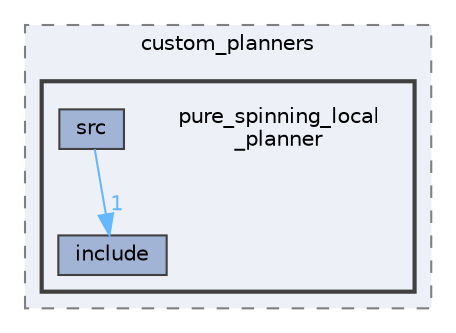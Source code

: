 digraph "smacc_client_library/move_base_z_client/custom_planners/pure_spinning_local_planner"
{
 // LATEX_PDF_SIZE
  bgcolor="transparent";
  edge [fontname=Helvetica,fontsize=10,labelfontname=Helvetica,labelfontsize=10];
  node [fontname=Helvetica,fontsize=10,shape=box,height=0.2,width=0.4];
  compound=true
  subgraph clusterdir_8ba2e1426875503dad5af6dc9dcb61f3 {
    graph [ bgcolor="#edf0f7", pencolor="grey50", label="custom_planners", fontname=Helvetica,fontsize=10 style="filled,dashed", URL="dir_8ba2e1426875503dad5af6dc9dcb61f3.html",tooltip=""]
  subgraph clusterdir_596fd071a9570f70d8abf49f7577b040 {
    graph [ bgcolor="#edf0f7", pencolor="grey25", label="", fontname=Helvetica,fontsize=10 style="filled,bold", URL="dir_596fd071a9570f70d8abf49f7577b040.html",tooltip=""]
    dir_596fd071a9570f70d8abf49f7577b040 [shape=plaintext, label="pure_spinning_local\l_planner"];
  dir_6dcdaeea588170f125847a8433ef05a0 [label="include", fillcolor="#a2b4d6", color="grey25", style="filled", URL="dir_6dcdaeea588170f125847a8433ef05a0.html",tooltip=""];
  dir_f20eb21dd8503093944195be0ae09ffd [label="src", fillcolor="#a2b4d6", color="grey25", style="filled", URL="dir_f20eb21dd8503093944195be0ae09ffd.html",tooltip=""];
  }
  }
  dir_f20eb21dd8503093944195be0ae09ffd->dir_6dcdaeea588170f125847a8433ef05a0 [headlabel="1", labeldistance=1.5 headhref="dir_000116_000046.html" color="steelblue1" fontcolor="steelblue1"];
}
